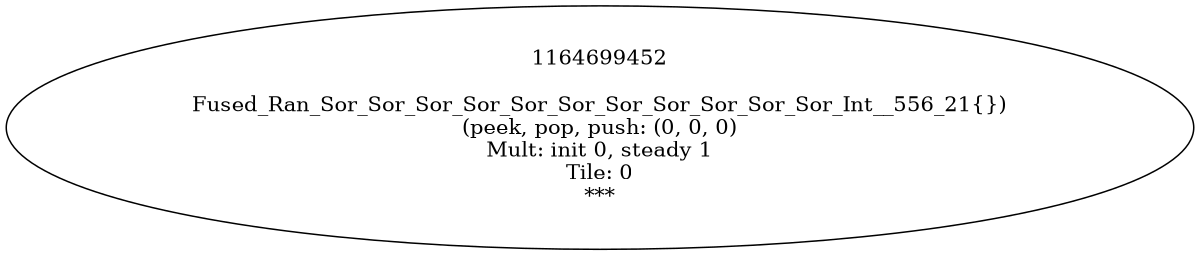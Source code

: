 digraph Flattend {
size = "8, 10.5";
1164699452 [ label="1164699452\n\nFused_Ran_Sor_Sor_Sor_Sor_Sor_Sor_Sor_Sor_Sor_Sor_Sor_Int__556_21{})\n(peek, pop, push: (0, 0, 0)\nMult: init 0, steady 1\nTile: 0\n *** " ];
}
